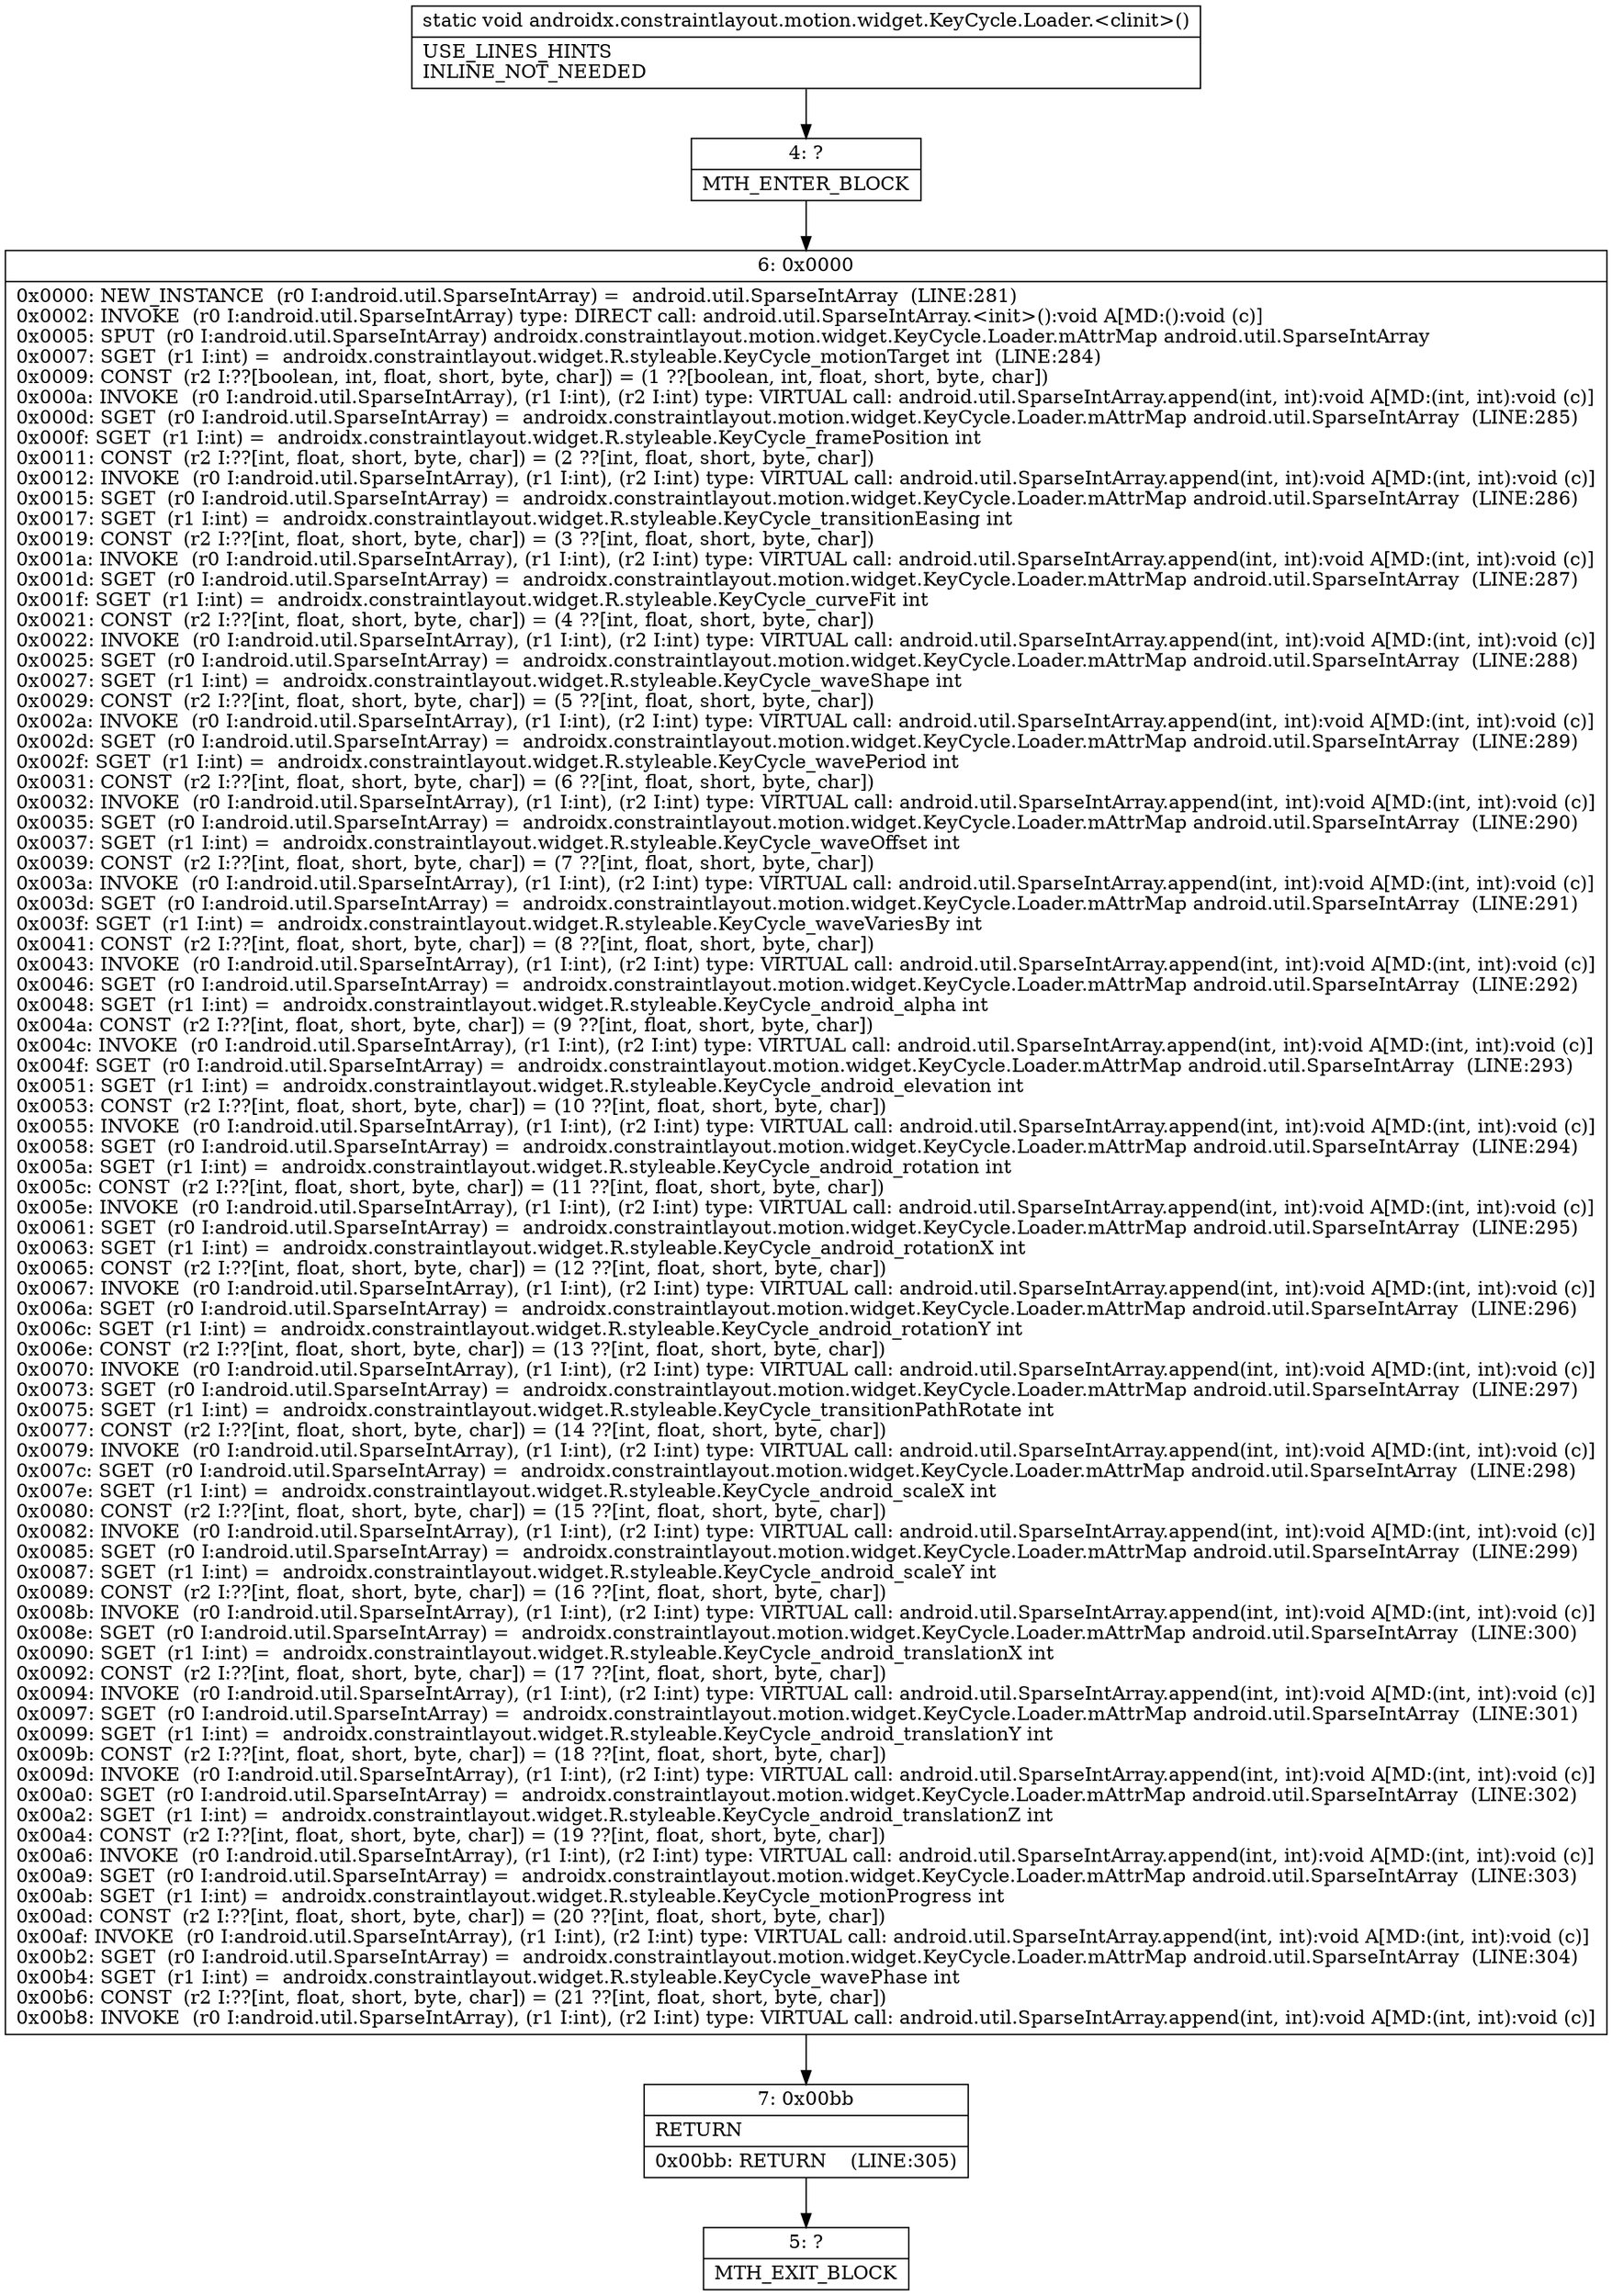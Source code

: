 digraph "CFG forandroidx.constraintlayout.motion.widget.KeyCycle.Loader.\<clinit\>()V" {
Node_4 [shape=record,label="{4\:\ ?|MTH_ENTER_BLOCK\l}"];
Node_6 [shape=record,label="{6\:\ 0x0000|0x0000: NEW_INSTANCE  (r0 I:android.util.SparseIntArray) =  android.util.SparseIntArray  (LINE:281)\l0x0002: INVOKE  (r0 I:android.util.SparseIntArray) type: DIRECT call: android.util.SparseIntArray.\<init\>():void A[MD:():void (c)]\l0x0005: SPUT  (r0 I:android.util.SparseIntArray) androidx.constraintlayout.motion.widget.KeyCycle.Loader.mAttrMap android.util.SparseIntArray \l0x0007: SGET  (r1 I:int) =  androidx.constraintlayout.widget.R.styleable.KeyCycle_motionTarget int  (LINE:284)\l0x0009: CONST  (r2 I:??[boolean, int, float, short, byte, char]) = (1 ??[boolean, int, float, short, byte, char]) \l0x000a: INVOKE  (r0 I:android.util.SparseIntArray), (r1 I:int), (r2 I:int) type: VIRTUAL call: android.util.SparseIntArray.append(int, int):void A[MD:(int, int):void (c)]\l0x000d: SGET  (r0 I:android.util.SparseIntArray) =  androidx.constraintlayout.motion.widget.KeyCycle.Loader.mAttrMap android.util.SparseIntArray  (LINE:285)\l0x000f: SGET  (r1 I:int) =  androidx.constraintlayout.widget.R.styleable.KeyCycle_framePosition int \l0x0011: CONST  (r2 I:??[int, float, short, byte, char]) = (2 ??[int, float, short, byte, char]) \l0x0012: INVOKE  (r0 I:android.util.SparseIntArray), (r1 I:int), (r2 I:int) type: VIRTUAL call: android.util.SparseIntArray.append(int, int):void A[MD:(int, int):void (c)]\l0x0015: SGET  (r0 I:android.util.SparseIntArray) =  androidx.constraintlayout.motion.widget.KeyCycle.Loader.mAttrMap android.util.SparseIntArray  (LINE:286)\l0x0017: SGET  (r1 I:int) =  androidx.constraintlayout.widget.R.styleable.KeyCycle_transitionEasing int \l0x0019: CONST  (r2 I:??[int, float, short, byte, char]) = (3 ??[int, float, short, byte, char]) \l0x001a: INVOKE  (r0 I:android.util.SparseIntArray), (r1 I:int), (r2 I:int) type: VIRTUAL call: android.util.SparseIntArray.append(int, int):void A[MD:(int, int):void (c)]\l0x001d: SGET  (r0 I:android.util.SparseIntArray) =  androidx.constraintlayout.motion.widget.KeyCycle.Loader.mAttrMap android.util.SparseIntArray  (LINE:287)\l0x001f: SGET  (r1 I:int) =  androidx.constraintlayout.widget.R.styleable.KeyCycle_curveFit int \l0x0021: CONST  (r2 I:??[int, float, short, byte, char]) = (4 ??[int, float, short, byte, char]) \l0x0022: INVOKE  (r0 I:android.util.SparseIntArray), (r1 I:int), (r2 I:int) type: VIRTUAL call: android.util.SparseIntArray.append(int, int):void A[MD:(int, int):void (c)]\l0x0025: SGET  (r0 I:android.util.SparseIntArray) =  androidx.constraintlayout.motion.widget.KeyCycle.Loader.mAttrMap android.util.SparseIntArray  (LINE:288)\l0x0027: SGET  (r1 I:int) =  androidx.constraintlayout.widget.R.styleable.KeyCycle_waveShape int \l0x0029: CONST  (r2 I:??[int, float, short, byte, char]) = (5 ??[int, float, short, byte, char]) \l0x002a: INVOKE  (r0 I:android.util.SparseIntArray), (r1 I:int), (r2 I:int) type: VIRTUAL call: android.util.SparseIntArray.append(int, int):void A[MD:(int, int):void (c)]\l0x002d: SGET  (r0 I:android.util.SparseIntArray) =  androidx.constraintlayout.motion.widget.KeyCycle.Loader.mAttrMap android.util.SparseIntArray  (LINE:289)\l0x002f: SGET  (r1 I:int) =  androidx.constraintlayout.widget.R.styleable.KeyCycle_wavePeriod int \l0x0031: CONST  (r2 I:??[int, float, short, byte, char]) = (6 ??[int, float, short, byte, char]) \l0x0032: INVOKE  (r0 I:android.util.SparseIntArray), (r1 I:int), (r2 I:int) type: VIRTUAL call: android.util.SparseIntArray.append(int, int):void A[MD:(int, int):void (c)]\l0x0035: SGET  (r0 I:android.util.SparseIntArray) =  androidx.constraintlayout.motion.widget.KeyCycle.Loader.mAttrMap android.util.SparseIntArray  (LINE:290)\l0x0037: SGET  (r1 I:int) =  androidx.constraintlayout.widget.R.styleable.KeyCycle_waveOffset int \l0x0039: CONST  (r2 I:??[int, float, short, byte, char]) = (7 ??[int, float, short, byte, char]) \l0x003a: INVOKE  (r0 I:android.util.SparseIntArray), (r1 I:int), (r2 I:int) type: VIRTUAL call: android.util.SparseIntArray.append(int, int):void A[MD:(int, int):void (c)]\l0x003d: SGET  (r0 I:android.util.SparseIntArray) =  androidx.constraintlayout.motion.widget.KeyCycle.Loader.mAttrMap android.util.SparseIntArray  (LINE:291)\l0x003f: SGET  (r1 I:int) =  androidx.constraintlayout.widget.R.styleable.KeyCycle_waveVariesBy int \l0x0041: CONST  (r2 I:??[int, float, short, byte, char]) = (8 ??[int, float, short, byte, char]) \l0x0043: INVOKE  (r0 I:android.util.SparseIntArray), (r1 I:int), (r2 I:int) type: VIRTUAL call: android.util.SparseIntArray.append(int, int):void A[MD:(int, int):void (c)]\l0x0046: SGET  (r0 I:android.util.SparseIntArray) =  androidx.constraintlayout.motion.widget.KeyCycle.Loader.mAttrMap android.util.SparseIntArray  (LINE:292)\l0x0048: SGET  (r1 I:int) =  androidx.constraintlayout.widget.R.styleable.KeyCycle_android_alpha int \l0x004a: CONST  (r2 I:??[int, float, short, byte, char]) = (9 ??[int, float, short, byte, char]) \l0x004c: INVOKE  (r0 I:android.util.SparseIntArray), (r1 I:int), (r2 I:int) type: VIRTUAL call: android.util.SparseIntArray.append(int, int):void A[MD:(int, int):void (c)]\l0x004f: SGET  (r0 I:android.util.SparseIntArray) =  androidx.constraintlayout.motion.widget.KeyCycle.Loader.mAttrMap android.util.SparseIntArray  (LINE:293)\l0x0051: SGET  (r1 I:int) =  androidx.constraintlayout.widget.R.styleable.KeyCycle_android_elevation int \l0x0053: CONST  (r2 I:??[int, float, short, byte, char]) = (10 ??[int, float, short, byte, char]) \l0x0055: INVOKE  (r0 I:android.util.SparseIntArray), (r1 I:int), (r2 I:int) type: VIRTUAL call: android.util.SparseIntArray.append(int, int):void A[MD:(int, int):void (c)]\l0x0058: SGET  (r0 I:android.util.SparseIntArray) =  androidx.constraintlayout.motion.widget.KeyCycle.Loader.mAttrMap android.util.SparseIntArray  (LINE:294)\l0x005a: SGET  (r1 I:int) =  androidx.constraintlayout.widget.R.styleable.KeyCycle_android_rotation int \l0x005c: CONST  (r2 I:??[int, float, short, byte, char]) = (11 ??[int, float, short, byte, char]) \l0x005e: INVOKE  (r0 I:android.util.SparseIntArray), (r1 I:int), (r2 I:int) type: VIRTUAL call: android.util.SparseIntArray.append(int, int):void A[MD:(int, int):void (c)]\l0x0061: SGET  (r0 I:android.util.SparseIntArray) =  androidx.constraintlayout.motion.widget.KeyCycle.Loader.mAttrMap android.util.SparseIntArray  (LINE:295)\l0x0063: SGET  (r1 I:int) =  androidx.constraintlayout.widget.R.styleable.KeyCycle_android_rotationX int \l0x0065: CONST  (r2 I:??[int, float, short, byte, char]) = (12 ??[int, float, short, byte, char]) \l0x0067: INVOKE  (r0 I:android.util.SparseIntArray), (r1 I:int), (r2 I:int) type: VIRTUAL call: android.util.SparseIntArray.append(int, int):void A[MD:(int, int):void (c)]\l0x006a: SGET  (r0 I:android.util.SparseIntArray) =  androidx.constraintlayout.motion.widget.KeyCycle.Loader.mAttrMap android.util.SparseIntArray  (LINE:296)\l0x006c: SGET  (r1 I:int) =  androidx.constraintlayout.widget.R.styleable.KeyCycle_android_rotationY int \l0x006e: CONST  (r2 I:??[int, float, short, byte, char]) = (13 ??[int, float, short, byte, char]) \l0x0070: INVOKE  (r0 I:android.util.SparseIntArray), (r1 I:int), (r2 I:int) type: VIRTUAL call: android.util.SparseIntArray.append(int, int):void A[MD:(int, int):void (c)]\l0x0073: SGET  (r0 I:android.util.SparseIntArray) =  androidx.constraintlayout.motion.widget.KeyCycle.Loader.mAttrMap android.util.SparseIntArray  (LINE:297)\l0x0075: SGET  (r1 I:int) =  androidx.constraintlayout.widget.R.styleable.KeyCycle_transitionPathRotate int \l0x0077: CONST  (r2 I:??[int, float, short, byte, char]) = (14 ??[int, float, short, byte, char]) \l0x0079: INVOKE  (r0 I:android.util.SparseIntArray), (r1 I:int), (r2 I:int) type: VIRTUAL call: android.util.SparseIntArray.append(int, int):void A[MD:(int, int):void (c)]\l0x007c: SGET  (r0 I:android.util.SparseIntArray) =  androidx.constraintlayout.motion.widget.KeyCycle.Loader.mAttrMap android.util.SparseIntArray  (LINE:298)\l0x007e: SGET  (r1 I:int) =  androidx.constraintlayout.widget.R.styleable.KeyCycle_android_scaleX int \l0x0080: CONST  (r2 I:??[int, float, short, byte, char]) = (15 ??[int, float, short, byte, char]) \l0x0082: INVOKE  (r0 I:android.util.SparseIntArray), (r1 I:int), (r2 I:int) type: VIRTUAL call: android.util.SparseIntArray.append(int, int):void A[MD:(int, int):void (c)]\l0x0085: SGET  (r0 I:android.util.SparseIntArray) =  androidx.constraintlayout.motion.widget.KeyCycle.Loader.mAttrMap android.util.SparseIntArray  (LINE:299)\l0x0087: SGET  (r1 I:int) =  androidx.constraintlayout.widget.R.styleable.KeyCycle_android_scaleY int \l0x0089: CONST  (r2 I:??[int, float, short, byte, char]) = (16 ??[int, float, short, byte, char]) \l0x008b: INVOKE  (r0 I:android.util.SparseIntArray), (r1 I:int), (r2 I:int) type: VIRTUAL call: android.util.SparseIntArray.append(int, int):void A[MD:(int, int):void (c)]\l0x008e: SGET  (r0 I:android.util.SparseIntArray) =  androidx.constraintlayout.motion.widget.KeyCycle.Loader.mAttrMap android.util.SparseIntArray  (LINE:300)\l0x0090: SGET  (r1 I:int) =  androidx.constraintlayout.widget.R.styleable.KeyCycle_android_translationX int \l0x0092: CONST  (r2 I:??[int, float, short, byte, char]) = (17 ??[int, float, short, byte, char]) \l0x0094: INVOKE  (r0 I:android.util.SparseIntArray), (r1 I:int), (r2 I:int) type: VIRTUAL call: android.util.SparseIntArray.append(int, int):void A[MD:(int, int):void (c)]\l0x0097: SGET  (r0 I:android.util.SparseIntArray) =  androidx.constraintlayout.motion.widget.KeyCycle.Loader.mAttrMap android.util.SparseIntArray  (LINE:301)\l0x0099: SGET  (r1 I:int) =  androidx.constraintlayout.widget.R.styleable.KeyCycle_android_translationY int \l0x009b: CONST  (r2 I:??[int, float, short, byte, char]) = (18 ??[int, float, short, byte, char]) \l0x009d: INVOKE  (r0 I:android.util.SparseIntArray), (r1 I:int), (r2 I:int) type: VIRTUAL call: android.util.SparseIntArray.append(int, int):void A[MD:(int, int):void (c)]\l0x00a0: SGET  (r0 I:android.util.SparseIntArray) =  androidx.constraintlayout.motion.widget.KeyCycle.Loader.mAttrMap android.util.SparseIntArray  (LINE:302)\l0x00a2: SGET  (r1 I:int) =  androidx.constraintlayout.widget.R.styleable.KeyCycle_android_translationZ int \l0x00a4: CONST  (r2 I:??[int, float, short, byte, char]) = (19 ??[int, float, short, byte, char]) \l0x00a6: INVOKE  (r0 I:android.util.SparseIntArray), (r1 I:int), (r2 I:int) type: VIRTUAL call: android.util.SparseIntArray.append(int, int):void A[MD:(int, int):void (c)]\l0x00a9: SGET  (r0 I:android.util.SparseIntArray) =  androidx.constraintlayout.motion.widget.KeyCycle.Loader.mAttrMap android.util.SparseIntArray  (LINE:303)\l0x00ab: SGET  (r1 I:int) =  androidx.constraintlayout.widget.R.styleable.KeyCycle_motionProgress int \l0x00ad: CONST  (r2 I:??[int, float, short, byte, char]) = (20 ??[int, float, short, byte, char]) \l0x00af: INVOKE  (r0 I:android.util.SparseIntArray), (r1 I:int), (r2 I:int) type: VIRTUAL call: android.util.SparseIntArray.append(int, int):void A[MD:(int, int):void (c)]\l0x00b2: SGET  (r0 I:android.util.SparseIntArray) =  androidx.constraintlayout.motion.widget.KeyCycle.Loader.mAttrMap android.util.SparseIntArray  (LINE:304)\l0x00b4: SGET  (r1 I:int) =  androidx.constraintlayout.widget.R.styleable.KeyCycle_wavePhase int \l0x00b6: CONST  (r2 I:??[int, float, short, byte, char]) = (21 ??[int, float, short, byte, char]) \l0x00b8: INVOKE  (r0 I:android.util.SparseIntArray), (r1 I:int), (r2 I:int) type: VIRTUAL call: android.util.SparseIntArray.append(int, int):void A[MD:(int, int):void (c)]\l}"];
Node_7 [shape=record,label="{7\:\ 0x00bb|RETURN\l|0x00bb: RETURN    (LINE:305)\l}"];
Node_5 [shape=record,label="{5\:\ ?|MTH_EXIT_BLOCK\l}"];
MethodNode[shape=record,label="{static void androidx.constraintlayout.motion.widget.KeyCycle.Loader.\<clinit\>()  | USE_LINES_HINTS\lINLINE_NOT_NEEDED\l}"];
MethodNode -> Node_4;Node_4 -> Node_6;
Node_6 -> Node_7;
Node_7 -> Node_5;
}


